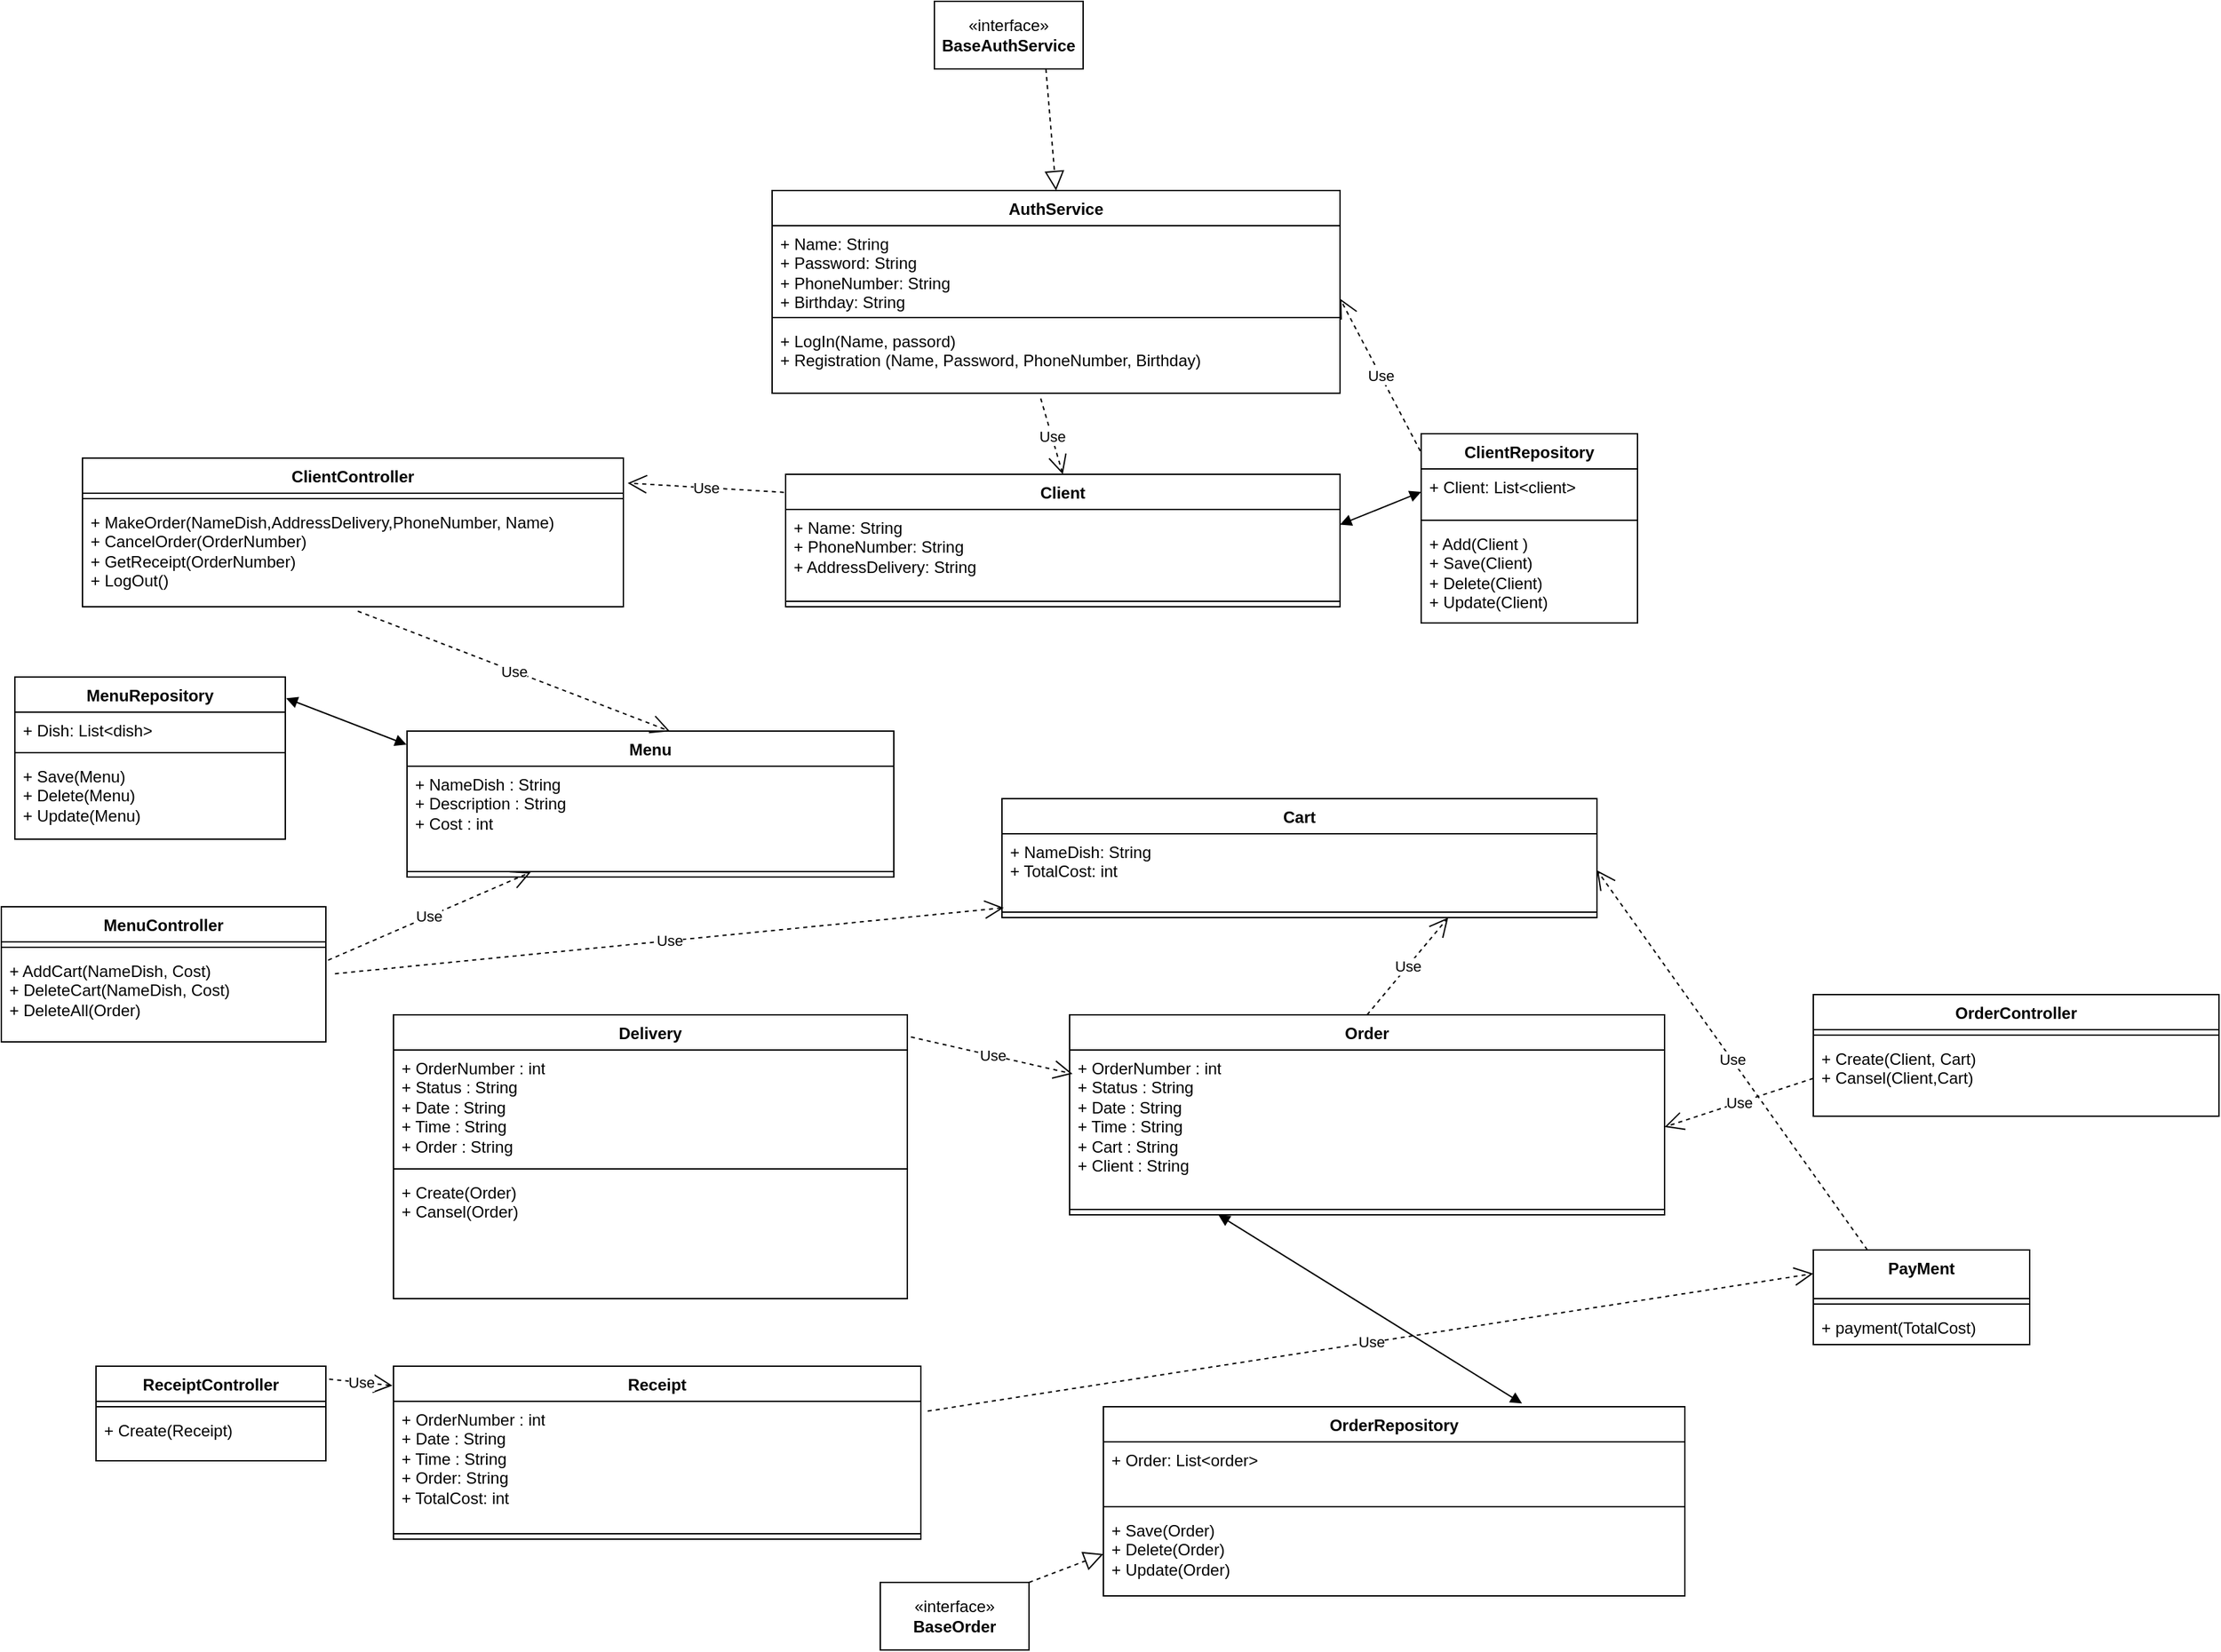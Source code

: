 <mxfile version="23.1.5" type="device">
  <diagram id="C5RBs43oDa-KdzZeNtuy" name="Page-1">
    <mxGraphModel dx="3625" dy="1953" grid="1" gridSize="10" guides="1" tooltips="1" connect="1" arrows="1" fold="1" page="0" pageScale="1" pageWidth="827" pageHeight="1169" math="0" shadow="0">
      <root>
        <mxCell id="WIyWlLk6GJQsqaUBKTNV-0" />
        <mxCell id="WIyWlLk6GJQsqaUBKTNV-1" parent="WIyWlLk6GJQsqaUBKTNV-0" />
        <mxCell id="WIO_JSUKQLCjluEcE3On-44" value="Client" style="swimlane;fontStyle=1;align=center;verticalAlign=top;childLayout=stackLayout;horizontal=1;startSize=26;horizontalStack=0;resizeParent=1;resizeParentMax=0;resizeLast=0;collapsible=1;marginBottom=0;whiteSpace=wrap;html=1;" vertex="1" parent="WIyWlLk6GJQsqaUBKTNV-1">
          <mxGeometry x="260" y="-20" width="410" height="98" as="geometry" />
        </mxCell>
        <mxCell id="WIO_JSUKQLCjluEcE3On-45" value="+ Name: String&lt;div&gt;+ PhoneNumber: String&lt;/div&gt;&lt;div&gt;+ AddressDelivery: String&lt;/div&gt;" style="text;strokeColor=none;fillColor=none;align=left;verticalAlign=top;spacingLeft=4;spacingRight=4;overflow=hidden;rotatable=0;points=[[0,0.5],[1,0.5]];portConstraint=eastwest;whiteSpace=wrap;html=1;" vertex="1" parent="WIO_JSUKQLCjluEcE3On-44">
          <mxGeometry y="26" width="410" height="64" as="geometry" />
        </mxCell>
        <mxCell id="WIO_JSUKQLCjluEcE3On-46" value="" style="line;strokeWidth=1;fillColor=none;align=left;verticalAlign=middle;spacingTop=-1;spacingLeft=3;spacingRight=3;rotatable=0;labelPosition=right;points=[];portConstraint=eastwest;strokeColor=inherit;" vertex="1" parent="WIO_JSUKQLCjluEcE3On-44">
          <mxGeometry y="90" width="410" height="8" as="geometry" />
        </mxCell>
        <mxCell id="WIO_JSUKQLCjluEcE3On-48" value="Menu" style="swimlane;fontStyle=1;align=center;verticalAlign=top;childLayout=stackLayout;horizontal=1;startSize=26;horizontalStack=0;resizeParent=1;resizeParentMax=0;resizeLast=0;collapsible=1;marginBottom=0;whiteSpace=wrap;html=1;" vertex="1" parent="WIyWlLk6GJQsqaUBKTNV-1">
          <mxGeometry x="-20" y="170" width="360" height="108" as="geometry" />
        </mxCell>
        <mxCell id="WIO_JSUKQLCjluEcE3On-49" value="+ NameDish : String&lt;br&gt;+ Description : String&lt;br&gt;+ Cost : int" style="text;strokeColor=none;fillColor=none;align=left;verticalAlign=top;spacingLeft=4;spacingRight=4;overflow=hidden;rotatable=0;points=[[0,0.5],[1,0.5]];portConstraint=eastwest;whiteSpace=wrap;html=1;" vertex="1" parent="WIO_JSUKQLCjluEcE3On-48">
          <mxGeometry y="26" width="360" height="74" as="geometry" />
        </mxCell>
        <mxCell id="WIO_JSUKQLCjluEcE3On-50" value="" style="line;strokeWidth=1;fillColor=none;align=left;verticalAlign=middle;spacingTop=-1;spacingLeft=3;spacingRight=3;rotatable=0;labelPosition=right;points=[];portConstraint=eastwest;strokeColor=inherit;" vertex="1" parent="WIO_JSUKQLCjluEcE3On-48">
          <mxGeometry y="100" width="360" height="8" as="geometry" />
        </mxCell>
        <mxCell id="WIO_JSUKQLCjluEcE3On-52" value="Delivery" style="swimlane;fontStyle=1;align=center;verticalAlign=top;childLayout=stackLayout;horizontal=1;startSize=26;horizontalStack=0;resizeParent=1;resizeParentMax=0;resizeLast=0;collapsible=1;marginBottom=0;whiteSpace=wrap;html=1;" vertex="1" parent="WIyWlLk6GJQsqaUBKTNV-1">
          <mxGeometry x="-30" y="380" width="380" height="210" as="geometry" />
        </mxCell>
        <mxCell id="WIO_JSUKQLCjluEcE3On-53" value="+ OrderNumber : int&lt;br&gt;+ Status : String&lt;br&gt;+ Date : String&lt;br&gt;+ Time : String&lt;br&gt;+ Order : String" style="text;strokeColor=none;fillColor=none;align=left;verticalAlign=top;spacingLeft=4;spacingRight=4;overflow=hidden;rotatable=0;points=[[0,0.5],[1,0.5]];portConstraint=eastwest;whiteSpace=wrap;html=1;" vertex="1" parent="WIO_JSUKQLCjluEcE3On-52">
          <mxGeometry y="26" width="380" height="84" as="geometry" />
        </mxCell>
        <mxCell id="WIO_JSUKQLCjluEcE3On-54" value="" style="line;strokeWidth=1;fillColor=none;align=left;verticalAlign=middle;spacingTop=-1;spacingLeft=3;spacingRight=3;rotatable=0;labelPosition=right;points=[];portConstraint=eastwest;strokeColor=inherit;" vertex="1" parent="WIO_JSUKQLCjluEcE3On-52">
          <mxGeometry y="110" width="380" height="8" as="geometry" />
        </mxCell>
        <mxCell id="WIO_JSUKQLCjluEcE3On-55" value="+ Create(Order)&lt;br&gt;+ Cansel(Order)" style="text;strokeColor=none;fillColor=none;align=left;verticalAlign=top;spacingLeft=4;spacingRight=4;overflow=hidden;rotatable=0;points=[[0,0.5],[1,0.5]];portConstraint=eastwest;whiteSpace=wrap;html=1;" vertex="1" parent="WIO_JSUKQLCjluEcE3On-52">
          <mxGeometry y="118" width="380" height="92" as="geometry" />
        </mxCell>
        <mxCell id="WIO_JSUKQLCjluEcE3On-56" value="Cart" style="swimlane;fontStyle=1;align=center;verticalAlign=top;childLayout=stackLayout;horizontal=1;startSize=26;horizontalStack=0;resizeParent=1;resizeParentMax=0;resizeLast=0;collapsible=1;marginBottom=0;whiteSpace=wrap;html=1;" vertex="1" parent="WIyWlLk6GJQsqaUBKTNV-1">
          <mxGeometry x="420" y="220" width="440" height="88" as="geometry" />
        </mxCell>
        <mxCell id="WIO_JSUKQLCjluEcE3On-57" value="+ NameDish: String&lt;br&gt;+ TotalCost: int" style="text;strokeColor=none;fillColor=none;align=left;verticalAlign=top;spacingLeft=4;spacingRight=4;overflow=hidden;rotatable=0;points=[[0,0.5],[1,0.5]];portConstraint=eastwest;whiteSpace=wrap;html=1;" vertex="1" parent="WIO_JSUKQLCjluEcE3On-56">
          <mxGeometry y="26" width="440" height="54" as="geometry" />
        </mxCell>
        <mxCell id="WIO_JSUKQLCjluEcE3On-58" value="" style="line;strokeWidth=1;fillColor=none;align=left;verticalAlign=middle;spacingTop=-1;spacingLeft=3;spacingRight=3;rotatable=0;labelPosition=right;points=[];portConstraint=eastwest;strokeColor=inherit;" vertex="1" parent="WIO_JSUKQLCjluEcE3On-56">
          <mxGeometry y="80" width="440" height="8" as="geometry" />
        </mxCell>
        <mxCell id="WIO_JSUKQLCjluEcE3On-60" value="Order" style="swimlane;fontStyle=1;align=center;verticalAlign=top;childLayout=stackLayout;horizontal=1;startSize=26;horizontalStack=0;resizeParent=1;resizeParentMax=0;resizeLast=0;collapsible=1;marginBottom=0;whiteSpace=wrap;html=1;" vertex="1" parent="WIyWlLk6GJQsqaUBKTNV-1">
          <mxGeometry x="470" y="380" width="440" height="148" as="geometry" />
        </mxCell>
        <mxCell id="WIO_JSUKQLCjluEcE3On-61" value="+ OrderNumber : int&lt;br&gt;+ Status : String&lt;br&gt;+ Date : String&lt;br&gt;+ Time : String&lt;br&gt;+ Cart : String&lt;br&gt;+ Client : String&lt;div&gt;&lt;br/&gt;&lt;/div&gt;" style="text;strokeColor=none;fillColor=none;align=left;verticalAlign=top;spacingLeft=4;spacingRight=4;overflow=hidden;rotatable=0;points=[[0,0.5],[1,0.5]];portConstraint=eastwest;whiteSpace=wrap;html=1;" vertex="1" parent="WIO_JSUKQLCjluEcE3On-60">
          <mxGeometry y="26" width="440" height="114" as="geometry" />
        </mxCell>
        <mxCell id="WIO_JSUKQLCjluEcE3On-62" value="" style="line;strokeWidth=1;fillColor=none;align=left;verticalAlign=middle;spacingTop=-1;spacingLeft=3;spacingRight=3;rotatable=0;labelPosition=right;points=[];portConstraint=eastwest;strokeColor=inherit;" vertex="1" parent="WIO_JSUKQLCjluEcE3On-60">
          <mxGeometry y="140" width="440" height="8" as="geometry" />
        </mxCell>
        <mxCell id="WIO_JSUKQLCjluEcE3On-64" value="Receipt" style="swimlane;fontStyle=1;align=center;verticalAlign=top;childLayout=stackLayout;horizontal=1;startSize=26;horizontalStack=0;resizeParent=1;resizeParentMax=0;resizeLast=0;collapsible=1;marginBottom=0;whiteSpace=wrap;html=1;" vertex="1" parent="WIyWlLk6GJQsqaUBKTNV-1">
          <mxGeometry x="-30" y="640" width="390" height="128" as="geometry" />
        </mxCell>
        <mxCell id="WIO_JSUKQLCjluEcE3On-65" value="+ OrderNumber : int&lt;br&gt;+ Date : String&lt;br&gt;+ Time : String&lt;br&gt;+ Order: String&lt;br&gt;+ TotalCost: int&lt;div&gt;&lt;br&gt;&lt;/div&gt;" style="text;strokeColor=none;fillColor=none;align=left;verticalAlign=top;spacingLeft=4;spacingRight=4;overflow=hidden;rotatable=0;points=[[0,0.5],[1,0.5]];portConstraint=eastwest;whiteSpace=wrap;html=1;" vertex="1" parent="WIO_JSUKQLCjluEcE3On-64">
          <mxGeometry y="26" width="390" height="94" as="geometry" />
        </mxCell>
        <mxCell id="WIO_JSUKQLCjluEcE3On-66" value="" style="line;strokeWidth=1;fillColor=none;align=left;verticalAlign=middle;spacingTop=-1;spacingLeft=3;spacingRight=3;rotatable=0;labelPosition=right;points=[];portConstraint=eastwest;strokeColor=inherit;" vertex="1" parent="WIO_JSUKQLCjluEcE3On-64">
          <mxGeometry y="120" width="390" height="8" as="geometry" />
        </mxCell>
        <mxCell id="WIO_JSUKQLCjluEcE3On-72" value="Use" style="endArrow=open;endSize=12;dashed=1;html=1;rounded=0;exitX=0.509;exitY=1.043;exitDx=0;exitDy=0;exitPerimeter=0;entryX=0.54;entryY=0.001;entryDx=0;entryDy=0;entryPerimeter=0;" edge="1" parent="WIyWlLk6GJQsqaUBKTNV-1" source="WIO_JSUKQLCjluEcE3On-134" target="WIO_JSUKQLCjluEcE3On-48">
          <mxGeometry width="160" relative="1" as="geometry">
            <mxPoint x="390" y="200" as="sourcePoint" />
            <mxPoint x="550" y="200" as="targetPoint" />
          </mxGeometry>
        </mxCell>
        <mxCell id="WIO_JSUKQLCjluEcE3On-73" value="Use" style="endArrow=open;endSize=12;dashed=1;html=1;rounded=0;exitX=1.028;exitY=0.236;exitDx=0;exitDy=0;exitPerimeter=0;entryX=0.003;entryY=1.014;entryDx=0;entryDy=0;entryPerimeter=0;" edge="1" parent="WIyWlLk6GJQsqaUBKTNV-1" source="WIO_JSUKQLCjluEcE3On-112" target="WIO_JSUKQLCjluEcE3On-57">
          <mxGeometry width="160" relative="1" as="geometry">
            <mxPoint x="-210.0" y="354.708" as="sourcePoint" />
            <mxPoint x="570" y="240" as="targetPoint" />
          </mxGeometry>
        </mxCell>
        <mxCell id="WIO_JSUKQLCjluEcE3On-75" value="Use" style="endArrow=open;endSize=12;dashed=1;html=1;rounded=0;exitX=1.007;exitY=0.078;exitDx=0;exitDy=0;exitPerimeter=0;entryX=0.005;entryY=0.155;entryDx=0;entryDy=0;entryPerimeter=0;" edge="1" parent="WIyWlLk6GJQsqaUBKTNV-1" source="WIO_JSUKQLCjluEcE3On-52" target="WIO_JSUKQLCjluEcE3On-61">
          <mxGeometry width="160" relative="1" as="geometry">
            <mxPoint x="390" y="440" as="sourcePoint" />
            <mxPoint x="550" y="440" as="targetPoint" />
          </mxGeometry>
        </mxCell>
        <mxCell id="WIO_JSUKQLCjluEcE3On-76" value="Use" style="endArrow=open;endSize=12;dashed=1;html=1;rounded=0;exitX=1.013;exitY=0.077;exitDx=0;exitDy=0;exitPerimeter=0;entryX=0;entryY=0.25;entryDx=0;entryDy=0;" edge="1" parent="WIyWlLk6GJQsqaUBKTNV-1" source="WIO_JSUKQLCjluEcE3On-65" target="WIO_JSUKQLCjluEcE3On-145">
          <mxGeometry width="160" relative="1" as="geometry">
            <mxPoint x="390" y="560" as="sourcePoint" />
            <mxPoint x="490" y="559.0" as="targetPoint" />
          </mxGeometry>
        </mxCell>
        <mxCell id="WIO_JSUKQLCjluEcE3On-83" value="AuthService" style="swimlane;fontStyle=1;align=center;verticalAlign=top;childLayout=stackLayout;horizontal=1;startSize=26;horizontalStack=0;resizeParent=1;resizeParentMax=0;resizeLast=0;collapsible=1;marginBottom=0;whiteSpace=wrap;html=1;" vertex="1" parent="WIyWlLk6GJQsqaUBKTNV-1">
          <mxGeometry x="250" y="-230" width="420" height="150" as="geometry" />
        </mxCell>
        <mxCell id="WIO_JSUKQLCjluEcE3On-84" value="+ Name: String&lt;br&gt;+ Password: String&amp;nbsp;&lt;br&gt;+ PhoneNumber: String&lt;div&gt;+ Birthday: String&lt;/div&gt;" style="text;strokeColor=none;fillColor=none;align=left;verticalAlign=top;spacingLeft=4;spacingRight=4;overflow=hidden;rotatable=0;points=[[0,0.5],[1,0.5]];portConstraint=eastwest;whiteSpace=wrap;html=1;" vertex="1" parent="WIO_JSUKQLCjluEcE3On-83">
          <mxGeometry y="26" width="420" height="64" as="geometry" />
        </mxCell>
        <mxCell id="WIO_JSUKQLCjluEcE3On-85" value="" style="line;strokeWidth=1;fillColor=none;align=left;verticalAlign=middle;spacingTop=-1;spacingLeft=3;spacingRight=3;rotatable=0;labelPosition=right;points=[];portConstraint=eastwest;strokeColor=inherit;" vertex="1" parent="WIO_JSUKQLCjluEcE3On-83">
          <mxGeometry y="90" width="420" height="8" as="geometry" />
        </mxCell>
        <mxCell id="WIO_JSUKQLCjluEcE3On-86" value="+ LogIn(Name, passord)&lt;br&gt;+ Registration (Name, Password, PhoneNumber, Birthday)&lt;div&gt;&lt;br/&gt;&lt;/div&gt;" style="text;strokeColor=none;fillColor=none;align=left;verticalAlign=top;spacingLeft=4;spacingRight=4;overflow=hidden;rotatable=0;points=[[0,0.5],[1,0.5]];portConstraint=eastwest;whiteSpace=wrap;html=1;" vertex="1" parent="WIO_JSUKQLCjluEcE3On-83">
          <mxGeometry y="98" width="420" height="52" as="geometry" />
        </mxCell>
        <mxCell id="WIO_JSUKQLCjluEcE3On-87" value="Use" style="endArrow=open;endSize=12;dashed=1;html=1;rounded=0;exitX=0.473;exitY=1.074;exitDx=0;exitDy=0;exitPerimeter=0;entryX=0.5;entryY=0;entryDx=0;entryDy=0;" edge="1" parent="WIyWlLk6GJQsqaUBKTNV-1" source="WIO_JSUKQLCjluEcE3On-86" target="WIO_JSUKQLCjluEcE3On-44">
          <mxGeometry width="160" relative="1" as="geometry">
            <mxPoint x="580" y="140" as="sourcePoint" />
            <mxPoint x="740" y="140" as="targetPoint" />
          </mxGeometry>
        </mxCell>
        <mxCell id="WIO_JSUKQLCjluEcE3On-88" value="ClientRepository" style="swimlane;fontStyle=1;align=center;verticalAlign=top;childLayout=stackLayout;horizontal=1;startSize=26;horizontalStack=0;resizeParent=1;resizeParentMax=0;resizeLast=0;collapsible=1;marginBottom=0;whiteSpace=wrap;html=1;" vertex="1" parent="WIyWlLk6GJQsqaUBKTNV-1">
          <mxGeometry x="730" y="-50" width="160" height="140" as="geometry" />
        </mxCell>
        <mxCell id="WIO_JSUKQLCjluEcE3On-89" value="+ Client: List&amp;lt;client&amp;gt;" style="text;strokeColor=none;fillColor=none;align=left;verticalAlign=top;spacingLeft=4;spacingRight=4;overflow=hidden;rotatable=0;points=[[0,0.5],[1,0.5]];portConstraint=eastwest;whiteSpace=wrap;html=1;" vertex="1" parent="WIO_JSUKQLCjluEcE3On-88">
          <mxGeometry y="26" width="160" height="34" as="geometry" />
        </mxCell>
        <mxCell id="WIO_JSUKQLCjluEcE3On-90" value="" style="line;strokeWidth=1;fillColor=none;align=left;verticalAlign=middle;spacingTop=-1;spacingLeft=3;spacingRight=3;rotatable=0;labelPosition=right;points=[];portConstraint=eastwest;strokeColor=inherit;" vertex="1" parent="WIO_JSUKQLCjluEcE3On-88">
          <mxGeometry y="60" width="160" height="8" as="geometry" />
        </mxCell>
        <mxCell id="WIO_JSUKQLCjluEcE3On-91" value="+ Add(Client )&lt;br&gt;+ Save(Client)&lt;br&gt;+ Delete(Client)&lt;br&gt;+ Update(Client)" style="text;strokeColor=none;fillColor=none;align=left;verticalAlign=top;spacingLeft=4;spacingRight=4;overflow=hidden;rotatable=0;points=[[0,0.5],[1,0.5]];portConstraint=eastwest;whiteSpace=wrap;html=1;" vertex="1" parent="WIO_JSUKQLCjluEcE3On-88">
          <mxGeometry y="68" width="160" height="72" as="geometry" />
        </mxCell>
        <mxCell id="WIO_JSUKQLCjluEcE3On-92" value="" style="endArrow=block;startArrow=block;endFill=1;startFill=1;html=1;rounded=0;entryX=0;entryY=0.5;entryDx=0;entryDy=0;exitX=1;exitY=0.176;exitDx=0;exitDy=0;exitPerimeter=0;" edge="1" parent="WIyWlLk6GJQsqaUBKTNV-1" source="WIO_JSUKQLCjluEcE3On-45" target="WIO_JSUKQLCjluEcE3On-89">
          <mxGeometry width="160" relative="1" as="geometry">
            <mxPoint x="640" y="-40" as="sourcePoint" />
            <mxPoint x="800" y="-40" as="targetPoint" />
          </mxGeometry>
        </mxCell>
        <mxCell id="WIO_JSUKQLCjluEcE3On-93" value="MenuRepository" style="swimlane;fontStyle=1;align=center;verticalAlign=top;childLayout=stackLayout;horizontal=1;startSize=26;horizontalStack=0;resizeParent=1;resizeParentMax=0;resizeLast=0;collapsible=1;marginBottom=0;whiteSpace=wrap;html=1;" vertex="1" parent="WIyWlLk6GJQsqaUBKTNV-1">
          <mxGeometry x="-310" y="130" width="200" height="120" as="geometry" />
        </mxCell>
        <mxCell id="WIO_JSUKQLCjluEcE3On-94" value="+ Dish: List&amp;lt;dish&amp;gt;" style="text;strokeColor=none;fillColor=none;align=left;verticalAlign=top;spacingLeft=4;spacingRight=4;overflow=hidden;rotatable=0;points=[[0,0.5],[1,0.5]];portConstraint=eastwest;whiteSpace=wrap;html=1;" vertex="1" parent="WIO_JSUKQLCjluEcE3On-93">
          <mxGeometry y="26" width="200" height="26" as="geometry" />
        </mxCell>
        <mxCell id="WIO_JSUKQLCjluEcE3On-95" value="" style="line;strokeWidth=1;fillColor=none;align=left;verticalAlign=middle;spacingTop=-1;spacingLeft=3;spacingRight=3;rotatable=0;labelPosition=right;points=[];portConstraint=eastwest;strokeColor=inherit;" vertex="1" parent="WIO_JSUKQLCjluEcE3On-93">
          <mxGeometry y="52" width="200" height="8" as="geometry" />
        </mxCell>
        <mxCell id="WIO_JSUKQLCjluEcE3On-96" value="+ Save(Menu)&lt;br&gt;+ Delete(Menu)&lt;br&gt;+ Update(Menu)" style="text;strokeColor=none;fillColor=none;align=left;verticalAlign=top;spacingLeft=4;spacingRight=4;overflow=hidden;rotatable=0;points=[[0,0.5],[1,0.5]];portConstraint=eastwest;whiteSpace=wrap;html=1;" vertex="1" parent="WIO_JSUKQLCjluEcE3On-93">
          <mxGeometry y="60" width="200" height="60" as="geometry" />
        </mxCell>
        <mxCell id="WIO_JSUKQLCjluEcE3On-97" value="" style="endArrow=block;startArrow=block;endFill=1;startFill=1;html=1;rounded=0;exitX=1.003;exitY=0.131;exitDx=0;exitDy=0;exitPerimeter=0;entryX=-0.001;entryY=0.093;entryDx=0;entryDy=0;entryPerimeter=0;" edge="1" parent="WIyWlLk6GJQsqaUBKTNV-1" source="WIO_JSUKQLCjluEcE3On-93" target="WIO_JSUKQLCjluEcE3On-48">
          <mxGeometry width="160" relative="1" as="geometry">
            <mxPoint x="-150" y="300" as="sourcePoint" />
            <mxPoint x="10" y="300" as="targetPoint" />
          </mxGeometry>
        </mxCell>
        <mxCell id="WIO_JSUKQLCjluEcE3On-98" value="OrderRepository" style="swimlane;fontStyle=1;align=center;verticalAlign=top;childLayout=stackLayout;horizontal=1;startSize=26;horizontalStack=0;resizeParent=1;resizeParentMax=0;resizeLast=0;collapsible=1;marginBottom=0;whiteSpace=wrap;html=1;" vertex="1" parent="WIyWlLk6GJQsqaUBKTNV-1">
          <mxGeometry x="495" y="670" width="430" height="140" as="geometry" />
        </mxCell>
        <mxCell id="WIO_JSUKQLCjluEcE3On-99" value="+ Order: List&amp;lt;order&amp;gt;&lt;div&gt;&lt;br/&gt;&lt;/div&gt;" style="text;strokeColor=none;fillColor=none;align=left;verticalAlign=top;spacingLeft=4;spacingRight=4;overflow=hidden;rotatable=0;points=[[0,0.5],[1,0.5]];portConstraint=eastwest;whiteSpace=wrap;html=1;" vertex="1" parent="WIO_JSUKQLCjluEcE3On-98">
          <mxGeometry y="26" width="430" height="44" as="geometry" />
        </mxCell>
        <mxCell id="WIO_JSUKQLCjluEcE3On-100" value="" style="line;strokeWidth=1;fillColor=none;align=left;verticalAlign=middle;spacingTop=-1;spacingLeft=3;spacingRight=3;rotatable=0;labelPosition=right;points=[];portConstraint=eastwest;strokeColor=inherit;" vertex="1" parent="WIO_JSUKQLCjluEcE3On-98">
          <mxGeometry y="70" width="430" height="8" as="geometry" />
        </mxCell>
        <mxCell id="WIO_JSUKQLCjluEcE3On-101" value="+ Save(Order)&lt;br&gt;+ Delete(Order)&lt;br&gt;+ Update(Order)" style="text;strokeColor=none;fillColor=none;align=left;verticalAlign=top;spacingLeft=4;spacingRight=4;overflow=hidden;rotatable=0;points=[[0,0.5],[1,0.5]];portConstraint=eastwest;whiteSpace=wrap;html=1;" vertex="1" parent="WIO_JSUKQLCjluEcE3On-98">
          <mxGeometry y="78" width="430" height="62" as="geometry" />
        </mxCell>
        <mxCell id="WIO_JSUKQLCjluEcE3On-102" value="" style="endArrow=block;startArrow=block;endFill=1;startFill=1;html=1;rounded=0;exitX=0.72;exitY=-0.017;exitDx=0;exitDy=0;exitPerimeter=0;entryX=0.25;entryY=1;entryDx=0;entryDy=0;" edge="1" parent="WIyWlLk6GJQsqaUBKTNV-1" source="WIO_JSUKQLCjluEcE3On-98" target="WIO_JSUKQLCjluEcE3On-60">
          <mxGeometry width="160" relative="1" as="geometry">
            <mxPoint x="900" y="628.67" as="sourcePoint" />
            <mxPoint x="804" y="609" as="targetPoint" />
          </mxGeometry>
        </mxCell>
        <mxCell id="WIO_JSUKQLCjluEcE3On-104" value="Use" style="endArrow=open;endSize=12;dashed=1;html=1;rounded=0;exitX=-0.004;exitY=0.091;exitDx=0;exitDy=0;exitPerimeter=0;entryX=1;entryY=0.844;entryDx=0;entryDy=0;entryPerimeter=0;" edge="1" parent="WIyWlLk6GJQsqaUBKTNV-1" source="WIO_JSUKQLCjluEcE3On-88" target="WIO_JSUKQLCjluEcE3On-84">
          <mxGeometry width="160" relative="1" as="geometry">
            <mxPoint x="610" y="-10" as="sourcePoint" />
            <mxPoint x="770" y="-10" as="targetPoint" />
          </mxGeometry>
        </mxCell>
        <mxCell id="WIO_JSUKQLCjluEcE3On-109" value="MenuController" style="swimlane;fontStyle=1;align=center;verticalAlign=top;childLayout=stackLayout;horizontal=1;startSize=26;horizontalStack=0;resizeParent=1;resizeParentMax=0;resizeLast=0;collapsible=1;marginBottom=0;whiteSpace=wrap;html=1;" vertex="1" parent="WIyWlLk6GJQsqaUBKTNV-1">
          <mxGeometry x="-320" y="300" width="240" height="100" as="geometry" />
        </mxCell>
        <mxCell id="WIO_JSUKQLCjluEcE3On-111" value="" style="line;strokeWidth=1;fillColor=none;align=left;verticalAlign=middle;spacingTop=-1;spacingLeft=3;spacingRight=3;rotatable=0;labelPosition=right;points=[];portConstraint=eastwest;strokeColor=inherit;" vertex="1" parent="WIO_JSUKQLCjluEcE3On-109">
          <mxGeometry y="26" width="240" height="8" as="geometry" />
        </mxCell>
        <mxCell id="WIO_JSUKQLCjluEcE3On-112" value="+ AddCart(NameDish, Cost)&amp;nbsp;&lt;br&gt;+ DeleteCart(NameDish, Cost)&amp;nbsp;&lt;br&gt;&lt;div&gt;+ DeleteAll(Order)&lt;div&gt;&lt;br&gt;&lt;/div&gt;&lt;/div&gt;" style="text;strokeColor=none;fillColor=none;align=left;verticalAlign=top;spacingLeft=4;spacingRight=4;overflow=hidden;rotatable=0;points=[[0,0.5],[1,0.5]];portConstraint=eastwest;whiteSpace=wrap;html=1;" vertex="1" parent="WIO_JSUKQLCjluEcE3On-109">
          <mxGeometry y="34" width="240" height="66" as="geometry" />
        </mxCell>
        <mxCell id="WIO_JSUKQLCjluEcE3On-116" value="ReceiptController" style="swimlane;fontStyle=1;align=center;verticalAlign=top;childLayout=stackLayout;horizontal=1;startSize=26;horizontalStack=0;resizeParent=1;resizeParentMax=0;resizeLast=0;collapsible=1;marginBottom=0;whiteSpace=wrap;html=1;" vertex="1" parent="WIyWlLk6GJQsqaUBKTNV-1">
          <mxGeometry x="-250" y="640" width="170" height="70" as="geometry" />
        </mxCell>
        <mxCell id="WIO_JSUKQLCjluEcE3On-118" value="" style="line;strokeWidth=1;fillColor=none;align=left;verticalAlign=middle;spacingTop=-1;spacingLeft=3;spacingRight=3;rotatable=0;labelPosition=right;points=[];portConstraint=eastwest;strokeColor=inherit;" vertex="1" parent="WIO_JSUKQLCjluEcE3On-116">
          <mxGeometry y="26" width="170" height="8" as="geometry" />
        </mxCell>
        <mxCell id="WIO_JSUKQLCjluEcE3On-119" value="+ Create(Receipt)" style="text;strokeColor=none;fillColor=none;align=left;verticalAlign=top;spacingLeft=4;spacingRight=4;overflow=hidden;rotatable=0;points=[[0,0.5],[1,0.5]];portConstraint=eastwest;whiteSpace=wrap;html=1;" vertex="1" parent="WIO_JSUKQLCjluEcE3On-116">
          <mxGeometry y="34" width="170" height="36" as="geometry" />
        </mxCell>
        <mxCell id="WIO_JSUKQLCjluEcE3On-122" value="Use" style="endArrow=open;endSize=12;dashed=1;html=1;rounded=0;exitX=1.014;exitY=0.137;exitDx=0;exitDy=0;exitPerimeter=0;entryX=-0.002;entryY=0.112;entryDx=0;entryDy=0;entryPerimeter=0;" edge="1" parent="WIyWlLk6GJQsqaUBKTNV-1" source="WIO_JSUKQLCjluEcE3On-116" target="WIO_JSUKQLCjluEcE3On-64">
          <mxGeometry width="160" relative="1" as="geometry">
            <mxPoint x="-250" y="620" as="sourcePoint" />
            <mxPoint x="-90" y="620" as="targetPoint" />
          </mxGeometry>
        </mxCell>
        <mxCell id="WIO_JSUKQLCjluEcE3On-131" value="ClientController&lt;div&gt;&lt;br/&gt;&lt;/div&gt;" style="swimlane;fontStyle=1;align=center;verticalAlign=top;childLayout=stackLayout;horizontal=1;startSize=26;horizontalStack=0;resizeParent=1;resizeParentMax=0;resizeLast=0;collapsible=1;marginBottom=0;whiteSpace=wrap;html=1;" vertex="1" parent="WIyWlLk6GJQsqaUBKTNV-1">
          <mxGeometry x="-260" y="-32" width="400" height="110" as="geometry" />
        </mxCell>
        <mxCell id="WIO_JSUKQLCjluEcE3On-133" value="" style="line;strokeWidth=1;fillColor=none;align=left;verticalAlign=middle;spacingTop=-1;spacingLeft=3;spacingRight=3;rotatable=0;labelPosition=right;points=[];portConstraint=eastwest;strokeColor=inherit;" vertex="1" parent="WIO_JSUKQLCjluEcE3On-131">
          <mxGeometry y="26" width="400" height="8" as="geometry" />
        </mxCell>
        <mxCell id="WIO_JSUKQLCjluEcE3On-134" value="+ MakeOrder(NameDish,AddressDelivery,PhoneNumber, Name)&lt;br&gt;+ CancelOrder(OrderNumber)&amp;nbsp;&lt;br&gt;+ GetReceipt(OrderNumber)&amp;nbsp;&lt;br&gt;+ LogOut()" style="text;strokeColor=none;fillColor=none;align=left;verticalAlign=top;spacingLeft=4;spacingRight=4;overflow=hidden;rotatable=0;points=[[0,0.5],[1,0.5]];portConstraint=eastwest;whiteSpace=wrap;html=1;" vertex="1" parent="WIO_JSUKQLCjluEcE3On-131">
          <mxGeometry y="34" width="400" height="76" as="geometry" />
        </mxCell>
        <mxCell id="WIO_JSUKQLCjluEcE3On-136" value="Use" style="endArrow=open;endSize=12;dashed=1;html=1;rounded=0;exitX=-0.003;exitY=0.136;exitDx=0;exitDy=0;exitPerimeter=0;entryX=1.008;entryY=0.168;entryDx=0;entryDy=0;entryPerimeter=0;" edge="1" parent="WIyWlLk6GJQsqaUBKTNV-1" source="WIO_JSUKQLCjluEcE3On-44" target="WIO_JSUKQLCjluEcE3On-131">
          <mxGeometry width="160" relative="1" as="geometry">
            <mxPoint x="370" y="220" as="sourcePoint" />
            <mxPoint x="530" y="220" as="targetPoint" />
          </mxGeometry>
        </mxCell>
        <mxCell id="WIO_JSUKQLCjluEcE3On-137" value="Use" style="endArrow=open;endSize=12;dashed=1;html=1;rounded=0;exitX=1.007;exitY=0.084;exitDx=0;exitDy=0;exitPerimeter=0;entryX=0.254;entryY=1.06;entryDx=0;entryDy=0;entryPerimeter=0;" edge="1" parent="WIyWlLk6GJQsqaUBKTNV-1" source="WIO_JSUKQLCjluEcE3On-112" target="WIO_JSUKQLCjluEcE3On-49">
          <mxGeometry width="160" relative="1" as="geometry">
            <mxPoint x="-80" y="320" as="sourcePoint" />
            <mxPoint x="10" y="280" as="targetPoint" />
          </mxGeometry>
        </mxCell>
        <mxCell id="WIO_JSUKQLCjluEcE3On-138" value="Use" style="endArrow=open;endSize=12;dashed=1;html=1;rounded=0;exitX=0.5;exitY=0;exitDx=0;exitDy=0;entryX=0.75;entryY=1;entryDx=0;entryDy=0;" edge="1" parent="WIyWlLk6GJQsqaUBKTNV-1" source="WIO_JSUKQLCjluEcE3On-60" target="WIO_JSUKQLCjluEcE3On-56">
          <mxGeometry width="160" relative="1" as="geometry">
            <mxPoint x="400" y="380" as="sourcePoint" />
            <mxPoint x="560" y="380" as="targetPoint" />
          </mxGeometry>
        </mxCell>
        <mxCell id="WIO_JSUKQLCjluEcE3On-140" value="OrderController" style="swimlane;fontStyle=1;align=center;verticalAlign=top;childLayout=stackLayout;horizontal=1;startSize=26;horizontalStack=0;resizeParent=1;resizeParentMax=0;resizeLast=0;collapsible=1;marginBottom=0;whiteSpace=wrap;html=1;" vertex="1" parent="WIyWlLk6GJQsqaUBKTNV-1">
          <mxGeometry x="1020" y="365" width="300" height="90" as="geometry" />
        </mxCell>
        <mxCell id="WIO_JSUKQLCjluEcE3On-142" value="" style="line;strokeWidth=1;fillColor=none;align=left;verticalAlign=middle;spacingTop=-1;spacingLeft=3;spacingRight=3;rotatable=0;labelPosition=right;points=[];portConstraint=eastwest;strokeColor=inherit;" vertex="1" parent="WIO_JSUKQLCjluEcE3On-140">
          <mxGeometry y="26" width="300" height="8" as="geometry" />
        </mxCell>
        <mxCell id="WIO_JSUKQLCjluEcE3On-143" value="+ Create(Client, Cart)&amp;nbsp;&lt;br&gt;+ Cansel(Client,Cart)&lt;div&gt;&lt;br&gt;&lt;/div&gt;" style="text;strokeColor=none;fillColor=none;align=left;verticalAlign=top;spacingLeft=4;spacingRight=4;overflow=hidden;rotatable=0;points=[[0,0.5],[1,0.5]];portConstraint=eastwest;whiteSpace=wrap;html=1;" vertex="1" parent="WIO_JSUKQLCjluEcE3On-140">
          <mxGeometry y="34" width="300" height="56" as="geometry" />
        </mxCell>
        <mxCell id="WIO_JSUKQLCjluEcE3On-144" value="Use" style="endArrow=open;endSize=12;dashed=1;html=1;rounded=0;exitX=0;exitY=0.5;exitDx=0;exitDy=0;entryX=1;entryY=0.5;entryDx=0;entryDy=0;" edge="1" parent="WIyWlLk6GJQsqaUBKTNV-1" source="WIO_JSUKQLCjluEcE3On-143" target="WIO_JSUKQLCjluEcE3On-61">
          <mxGeometry width="160" relative="1" as="geometry">
            <mxPoint x="1010" y="530" as="sourcePoint" />
            <mxPoint x="1170" y="530" as="targetPoint" />
          </mxGeometry>
        </mxCell>
        <mxCell id="WIO_JSUKQLCjluEcE3On-145" value="PayMent" style="swimlane;fontStyle=1;align=center;verticalAlign=top;childLayout=stackLayout;horizontal=1;startSize=36;horizontalStack=0;resizeParent=1;resizeParentMax=0;resizeLast=0;collapsible=1;marginBottom=0;whiteSpace=wrap;html=1;" vertex="1" parent="WIyWlLk6GJQsqaUBKTNV-1">
          <mxGeometry x="1020" y="554" width="160" height="70" as="geometry" />
        </mxCell>
        <mxCell id="WIO_JSUKQLCjluEcE3On-147" value="" style="line;strokeWidth=1;fillColor=none;align=left;verticalAlign=middle;spacingTop=-1;spacingLeft=3;spacingRight=3;rotatable=0;labelPosition=right;points=[];portConstraint=eastwest;strokeColor=inherit;" vertex="1" parent="WIO_JSUKQLCjluEcE3On-145">
          <mxGeometry y="36" width="160" height="8" as="geometry" />
        </mxCell>
        <mxCell id="WIO_JSUKQLCjluEcE3On-148" value="+ payment(TotalCost)" style="text;strokeColor=none;fillColor=none;align=left;verticalAlign=top;spacingLeft=4;spacingRight=4;overflow=hidden;rotatable=0;points=[[0,0.5],[1,0.5]];portConstraint=eastwest;whiteSpace=wrap;html=1;" vertex="1" parent="WIO_JSUKQLCjluEcE3On-145">
          <mxGeometry y="44" width="160" height="26" as="geometry" />
        </mxCell>
        <mxCell id="WIO_JSUKQLCjluEcE3On-149" value="Use" style="endArrow=open;endSize=12;dashed=1;html=1;rounded=0;exitX=0.25;exitY=0;exitDx=0;exitDy=0;entryX=1;entryY=0.5;entryDx=0;entryDy=0;" edge="1" parent="WIyWlLk6GJQsqaUBKTNV-1" source="WIO_JSUKQLCjluEcE3On-145" target="WIO_JSUKQLCjluEcE3On-57">
          <mxGeometry width="160" relative="1" as="geometry">
            <mxPoint x="1070" y="513" as="sourcePoint" />
            <mxPoint x="1230" y="513" as="targetPoint" />
          </mxGeometry>
        </mxCell>
        <mxCell id="WIO_JSUKQLCjluEcE3On-150" value="«interface»&lt;br&gt;&lt;b&gt;BaseOrder&lt;/b&gt;" style="html=1;whiteSpace=wrap;" vertex="1" parent="WIyWlLk6GJQsqaUBKTNV-1">
          <mxGeometry x="330" y="800" width="110" height="50" as="geometry" />
        </mxCell>
        <mxCell id="WIO_JSUKQLCjluEcE3On-151" value="" style="endArrow=block;dashed=1;endFill=0;endSize=12;html=1;rounded=0;exitX=1;exitY=0;exitDx=0;exitDy=0;entryX=0;entryY=0.5;entryDx=0;entryDy=0;" edge="1" parent="WIyWlLk6GJQsqaUBKTNV-1" source="WIO_JSUKQLCjluEcE3On-150" target="WIO_JSUKQLCjluEcE3On-101">
          <mxGeometry width="160" relative="1" as="geometry">
            <mxPoint x="590" y="890" as="sourcePoint" />
            <mxPoint x="750" y="890" as="targetPoint" />
          </mxGeometry>
        </mxCell>
        <mxCell id="WIO_JSUKQLCjluEcE3On-152" value="«interface»&lt;br&gt;&lt;b&gt;BaseAuthService&lt;/b&gt;" style="html=1;whiteSpace=wrap;" vertex="1" parent="WIyWlLk6GJQsqaUBKTNV-1">
          <mxGeometry x="370" y="-370" width="110" height="50" as="geometry" />
        </mxCell>
        <mxCell id="WIO_JSUKQLCjluEcE3On-153" value="" style="endArrow=block;dashed=1;endFill=0;endSize=12;html=1;rounded=0;exitX=0.75;exitY=1;exitDx=0;exitDy=0;entryX=0.5;entryY=0;entryDx=0;entryDy=0;" edge="1" parent="WIyWlLk6GJQsqaUBKTNV-1" source="WIO_JSUKQLCjluEcE3On-152" target="WIO_JSUKQLCjluEcE3On-83">
          <mxGeometry width="160" relative="1" as="geometry">
            <mxPoint x="540" y="-320" as="sourcePoint" />
            <mxPoint x="700" y="-320" as="targetPoint" />
          </mxGeometry>
        </mxCell>
      </root>
    </mxGraphModel>
  </diagram>
</mxfile>
